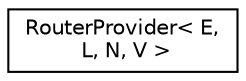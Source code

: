 digraph "Graphical Class Hierarchy"
{
  edge [fontname="Helvetica",fontsize="10",labelfontname="Helvetica",labelfontsize="10"];
  node [fontname="Helvetica",fontsize="10",shape=record];
  rankdir="LR";
  Node0 [label="RouterProvider\< E,\l L, N, V \>",height=0.2,width=0.4,color="black", fillcolor="white", style="filled",URL="$db/d01/class_router_provider.html"];
}
